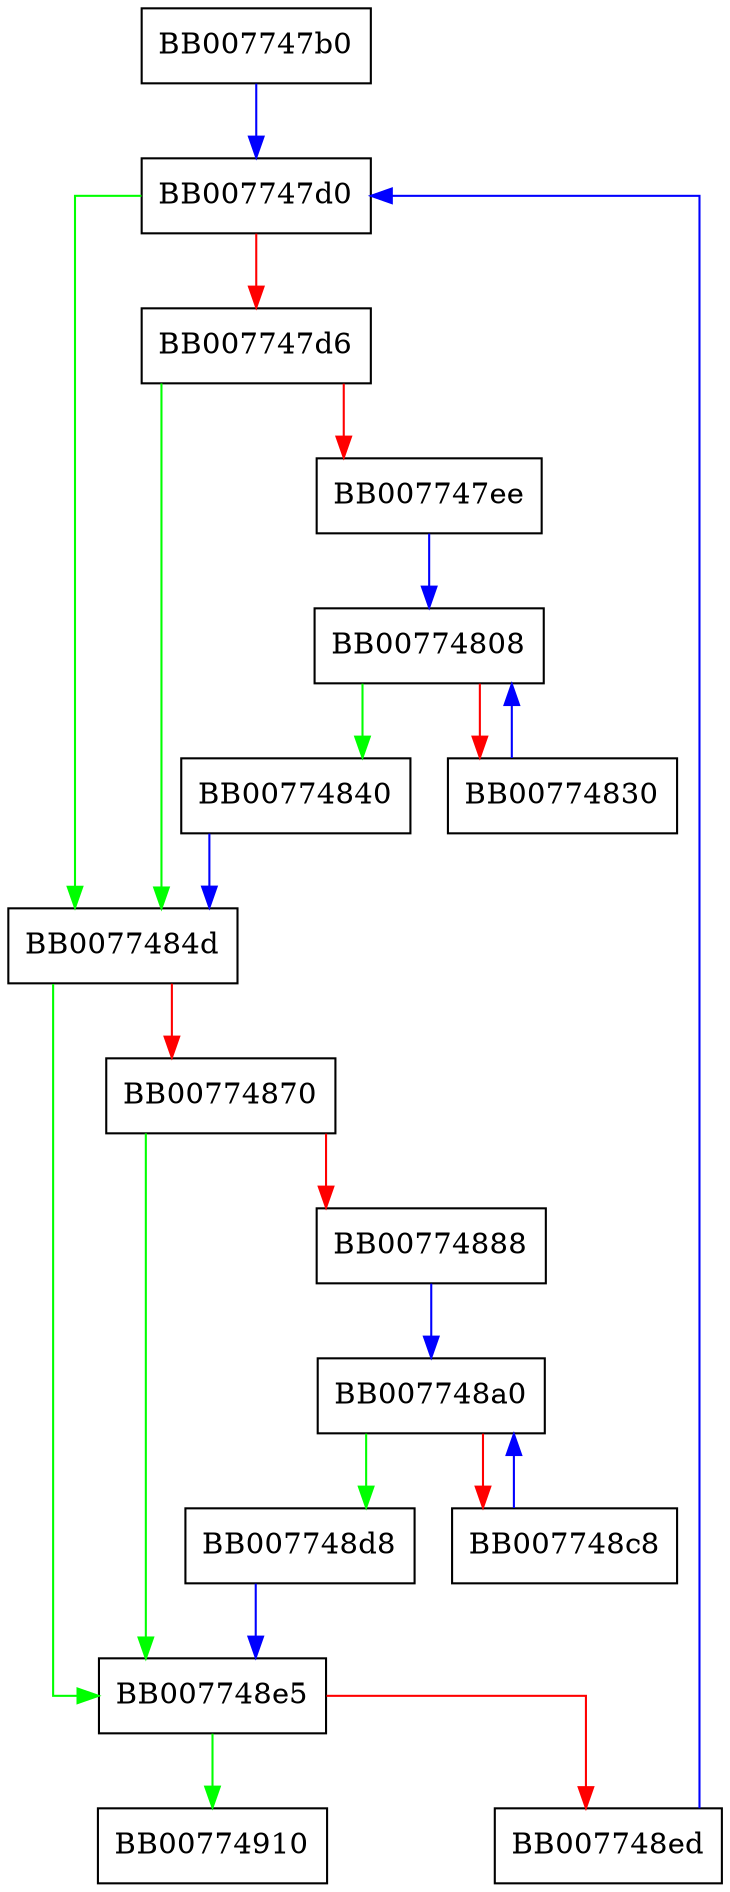 digraph IDEA_set_decrypt_key {
  node [shape="box"];
  graph [splines=ortho];
  BB007747b0 -> BB007747d0 [color="blue"];
  BB007747d0 -> BB0077484d [color="green"];
  BB007747d0 -> BB007747d6 [color="red"];
  BB007747d6 -> BB0077484d [color="green"];
  BB007747d6 -> BB007747ee [color="red"];
  BB007747ee -> BB00774808 [color="blue"];
  BB00774808 -> BB00774840 [color="green"];
  BB00774808 -> BB00774830 [color="red"];
  BB00774830 -> BB00774808 [color="blue"];
  BB00774840 -> BB0077484d [color="blue"];
  BB0077484d -> BB007748e5 [color="green"];
  BB0077484d -> BB00774870 [color="red"];
  BB00774870 -> BB007748e5 [color="green"];
  BB00774870 -> BB00774888 [color="red"];
  BB00774888 -> BB007748a0 [color="blue"];
  BB007748a0 -> BB007748d8 [color="green"];
  BB007748a0 -> BB007748c8 [color="red"];
  BB007748c8 -> BB007748a0 [color="blue"];
  BB007748d8 -> BB007748e5 [color="blue"];
  BB007748e5 -> BB00774910 [color="green"];
  BB007748e5 -> BB007748ed [color="red"];
  BB007748ed -> BB007747d0 [color="blue"];
}